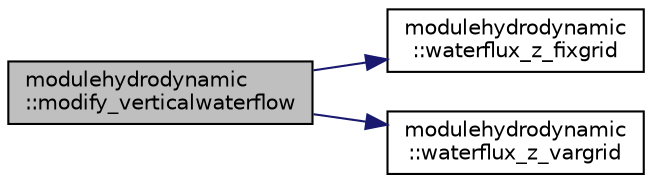 digraph "modulehydrodynamic::modify_verticalwaterflow"
{
 // LATEX_PDF_SIZE
  edge [fontname="Helvetica",fontsize="10",labelfontname="Helvetica",labelfontsize="10"];
  node [fontname="Helvetica",fontsize="10",shape=record];
  rankdir="LR";
  Node1 [label="modulehydrodynamic\l::modify_verticalwaterflow",height=0.2,width=0.4,color="black", fillcolor="grey75", style="filled", fontcolor="black",tooltip="Computes vertical waterflow. Edited By Joao Sobrinho - 09-2019."];
  Node1 -> Node2 [color="midnightblue",fontsize="10",style="solid"];
  Node2 [label="modulehydrodynamic\l::waterflux_z_fixgrid",height=0.2,width=0.4,color="black", fillcolor="white", style="filled",URL="$namespacemodulehydrodynamic.html#a3fe052dd273f760e4435a23335e61a3d",tooltip="Computes vertical waterflow for a fixed grid."];
  Node1 -> Node3 [color="midnightblue",fontsize="10",style="solid"];
  Node3 [label="modulehydrodynamic\l::waterflux_z_vargrid",height=0.2,width=0.4,color="black", fillcolor="white", style="filled",URL="$namespacemodulehydrodynamic.html#ae4f0292e6eab75249306f9f2e14f7864",tooltip="Computes vertical waterflow for a variable grid."];
}
